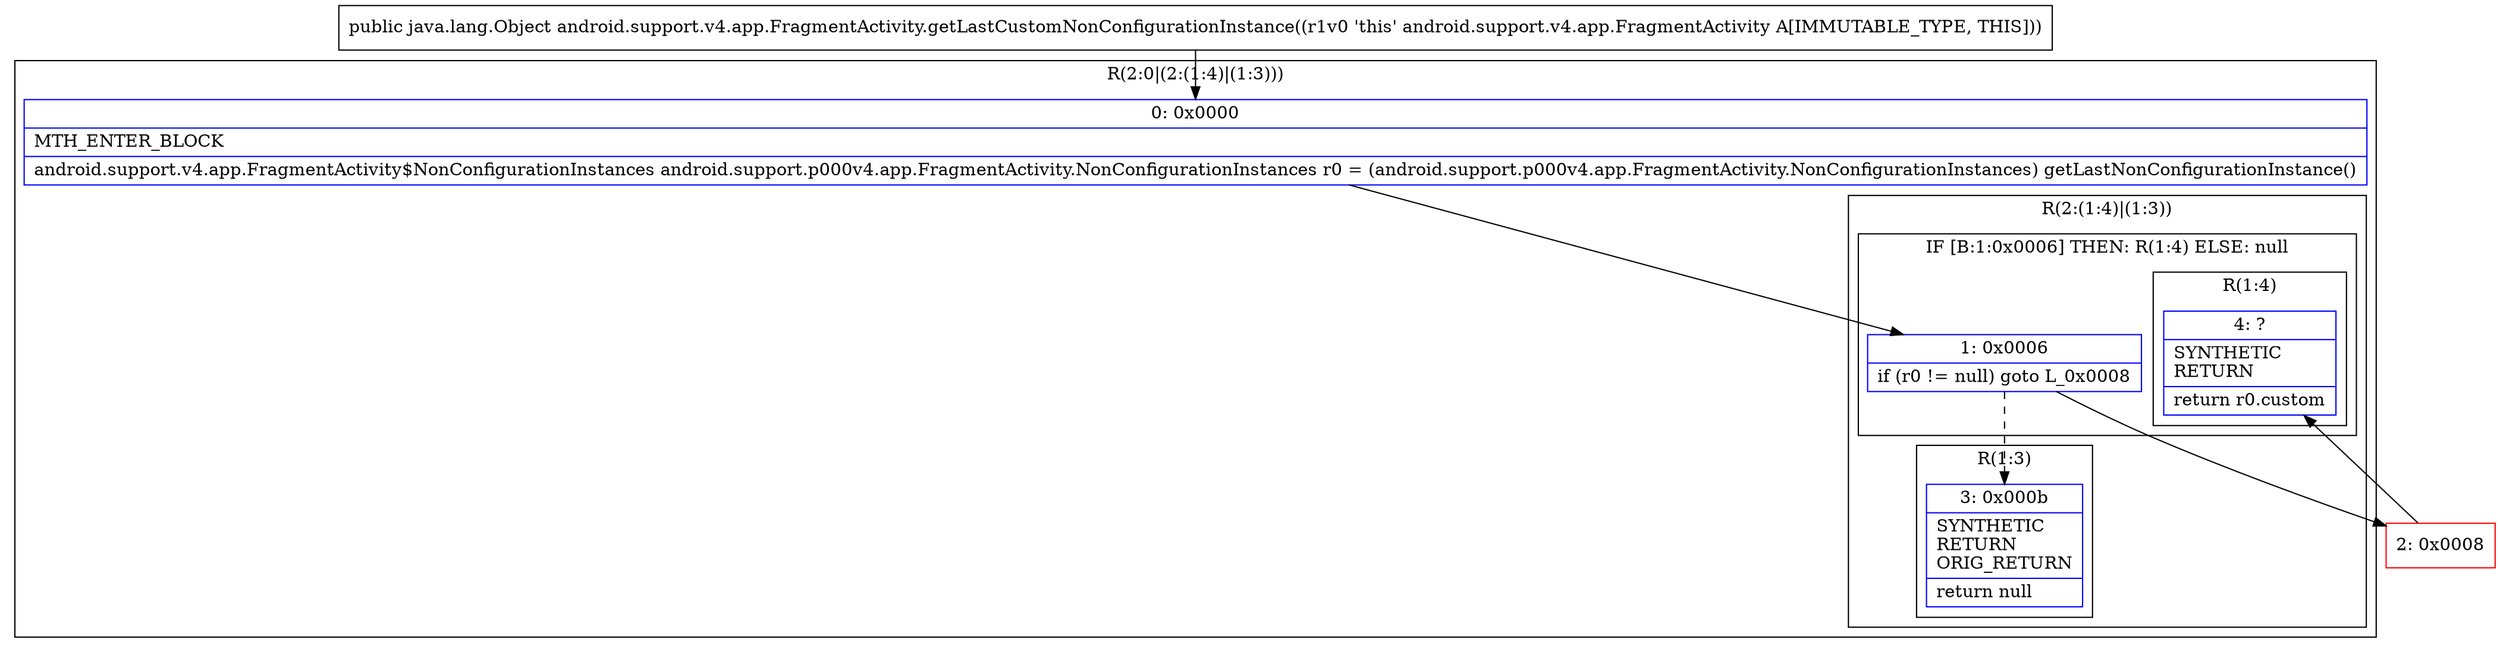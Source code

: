 digraph "CFG forandroid.support.v4.app.FragmentActivity.getLastCustomNonConfigurationInstance()Ljava\/lang\/Object;" {
subgraph cluster_Region_959746627 {
label = "R(2:0|(2:(1:4)|(1:3)))";
node [shape=record,color=blue];
Node_0 [shape=record,label="{0\:\ 0x0000|MTH_ENTER_BLOCK\l|android.support.v4.app.FragmentActivity$NonConfigurationInstances android.support.p000v4.app.FragmentActivity.NonConfigurationInstances r0 = (android.support.p000v4.app.FragmentActivity.NonConfigurationInstances) getLastNonConfigurationInstance()\l}"];
subgraph cluster_Region_1382017907 {
label = "R(2:(1:4)|(1:3))";
node [shape=record,color=blue];
subgraph cluster_IfRegion_1797766372 {
label = "IF [B:1:0x0006] THEN: R(1:4) ELSE: null";
node [shape=record,color=blue];
Node_1 [shape=record,label="{1\:\ 0x0006|if (r0 != null) goto L_0x0008\l}"];
subgraph cluster_Region_1087706802 {
label = "R(1:4)";
node [shape=record,color=blue];
Node_4 [shape=record,label="{4\:\ ?|SYNTHETIC\lRETURN\l|return r0.custom\l}"];
}
}
subgraph cluster_Region_1978365241 {
label = "R(1:3)";
node [shape=record,color=blue];
Node_3 [shape=record,label="{3\:\ 0x000b|SYNTHETIC\lRETURN\lORIG_RETURN\l|return null\l}"];
}
}
}
Node_2 [shape=record,color=red,label="{2\:\ 0x0008}"];
MethodNode[shape=record,label="{public java.lang.Object android.support.v4.app.FragmentActivity.getLastCustomNonConfigurationInstance((r1v0 'this' android.support.v4.app.FragmentActivity A[IMMUTABLE_TYPE, THIS])) }"];
MethodNode -> Node_0;
Node_0 -> Node_1;
Node_1 -> Node_2;
Node_1 -> Node_3[style=dashed];
Node_2 -> Node_4;
}

